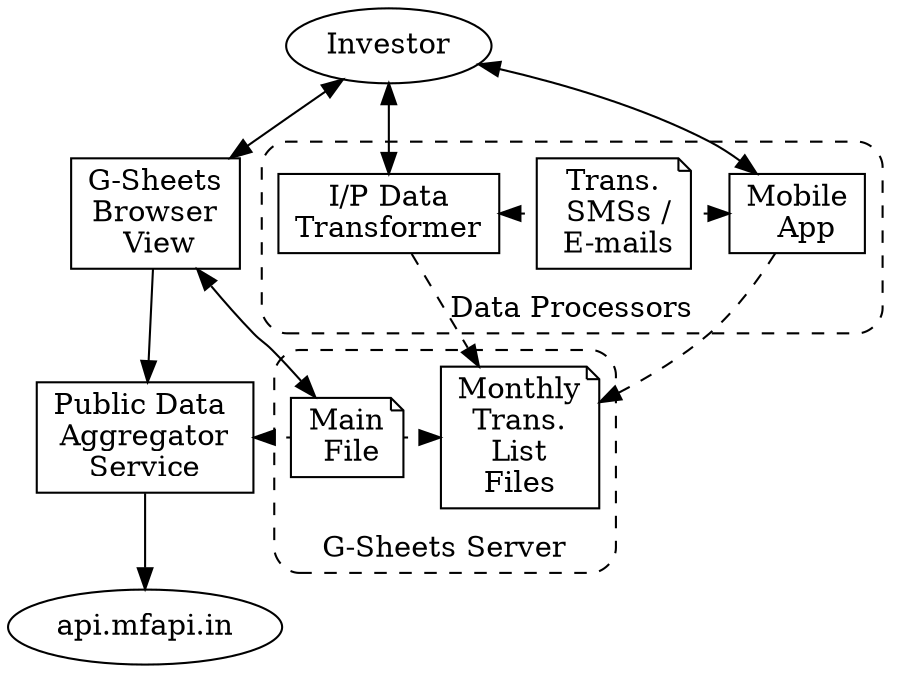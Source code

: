 digraph PersInvestArch {
    node [shape="rect"]
    compound=true

    // All nodes & clusters first
    appusr [label="Investor",shape="oval"]
    dshbrdui [label="G-Sheets\nBrowser\n View"]
    mfapi [label="api.mfapi.in",shape=oval]
    appsvc [label="Public Data \nAggregator\nService"]
    subgraph cluster_0 {
        label="G-Sheets Server"
        labelloc=b
        style="rounded,dashed"
        {
            rank=same
            gsf_main [label="Main\n File",shape="note"]
            trans_files [label="Monthly\nTrans.\nList\nFiles",shape="note"]
        }
    }

    subgraph cluster_1 {
        label="Data Processors"
        labelloc=b
        style="rounded,dashed"
        //{rank=same
        mob_app [label="Mobile\n  App"]
        sms_mail_data [label="Trans.\n SMSs /\n E-mails",shape=note]
        dp_scripts [label="I/P Data\nTransformer"]
        //}
        
        //Cluster edges
        mob_app -> sms_mail_data [dir=back,style=dotted,constraint=false]
        dp_scripts -> sms_mail_data [dir=back,style=dotted,constraint=false]
    }

    // All edges below
    gsf_main -> trans_files [style=dotted]
    appusr -> dshbrdui [dir="both"]
    dshbrdui -> gsf_main [dir="both"]
    appusr -> mob_app [dir="both"]
    appusr ->  dp_scripts [dir=both]
    mob_app -> trans_files [style="dashed"]
    dp_scripts -> trans_files [style="dashed"]
    dshbrdui -> appsvc
    gsf_main -> appsvc [style=dotted,constraint=false]
    appsvc -> mfapi
}
